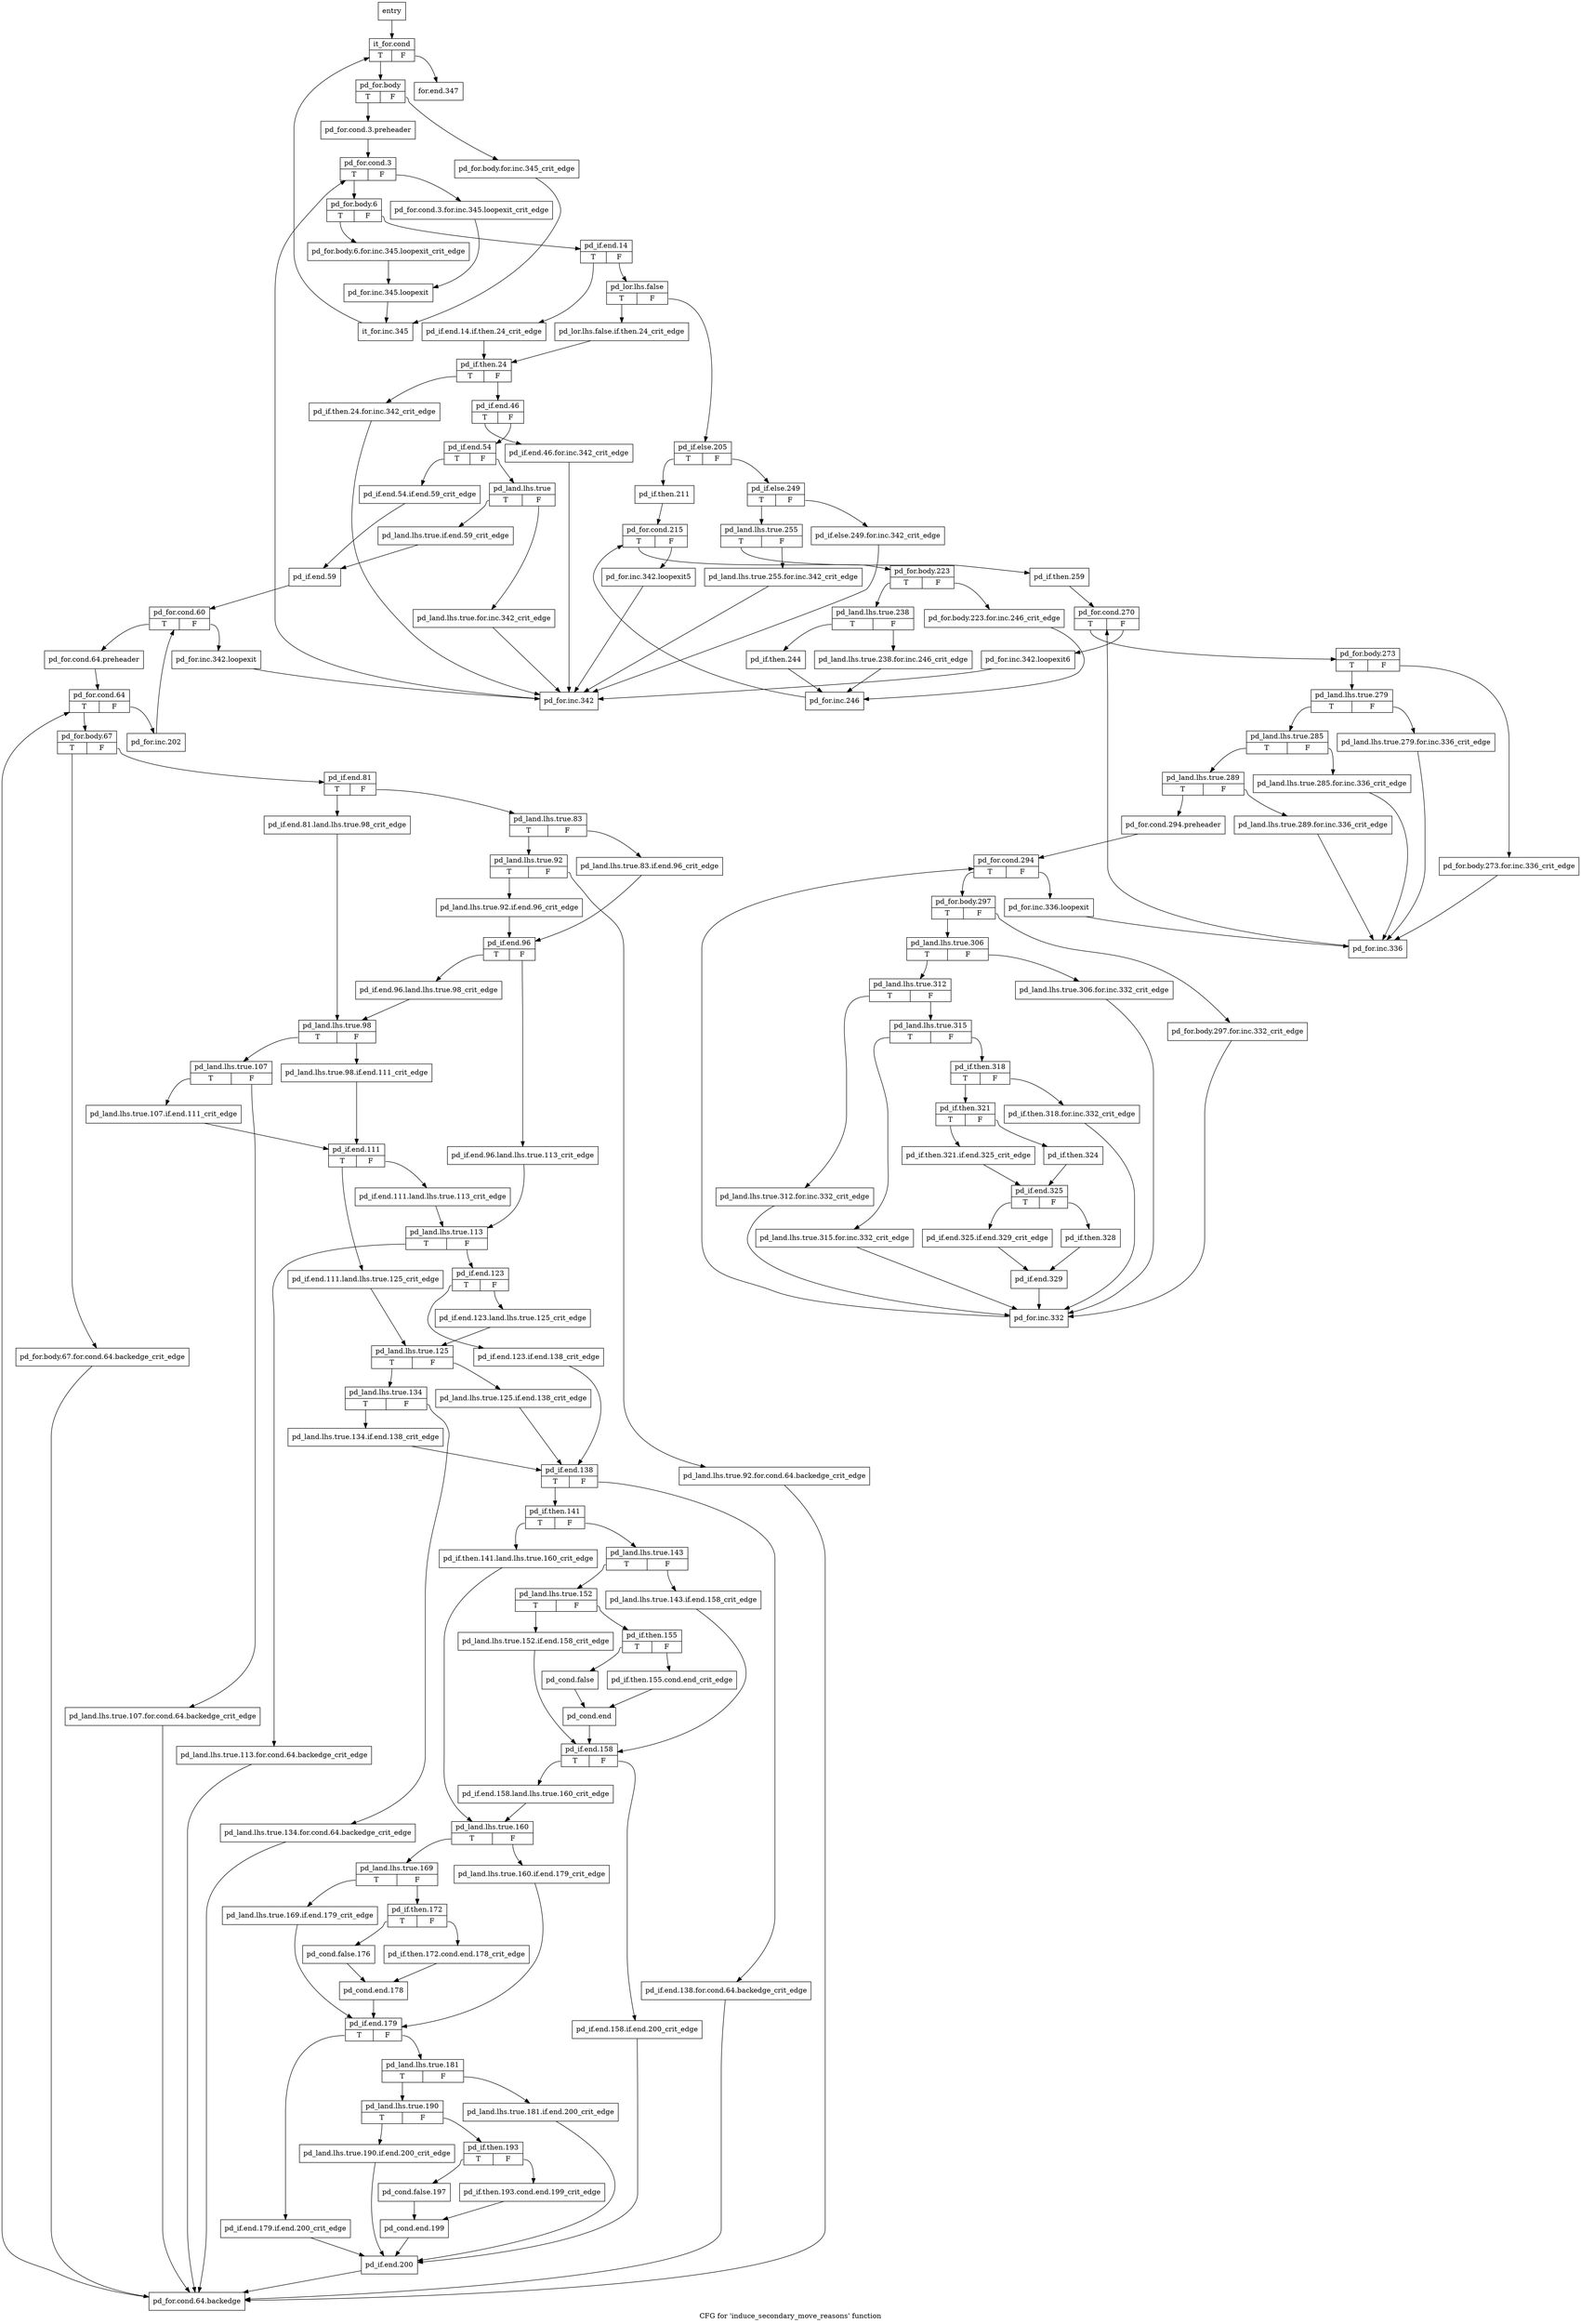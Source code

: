 digraph "CFG for 'induce_secondary_move_reasons' function" {
	label="CFG for 'induce_secondary_move_reasons' function";

	Node0x3596000 [shape=record,label="{entry}"];
	Node0x3596000 -> Node0x3596050;
	Node0x3596050 [shape=record,label="{it_for.cond|{<s0>T|<s1>F}}"];
	Node0x3596050:s0 -> Node0x35960a0;
	Node0x3596050:s1 -> Node0x35ad250;
	Node0x35960a0 [shape=record,label="{pd_for.body|{<s0>T|<s1>F}}"];
	Node0x35960a0:s0 -> Node0x3596140;
	Node0x35960a0:s1 -> Node0x35960f0;
	Node0x35960f0 [shape=record,label="{pd_for.body.for.inc.345_crit_edge}"];
	Node0x35960f0 -> Node0x35ad200;
	Node0x3596140 [shape=record,label="{pd_for.cond.3.preheader}"];
	Node0x3596140 -> Node0x3596190;
	Node0x3596190 [shape=record,label="{pd_for.cond.3|{<s0>T|<s1>F}}"];
	Node0x3596190:s0 -> Node0x3596230;
	Node0x3596190:s1 -> Node0x35961e0;
	Node0x35961e0 [shape=record,label="{pd_for.cond.3.for.inc.345.loopexit_crit_edge}"];
	Node0x35961e0 -> Node0x35ad1b0;
	Node0x3596230 [shape=record,label="{pd_for.body.6|{<s0>T|<s1>F}}"];
	Node0x3596230:s0 -> Node0x3596280;
	Node0x3596230:s1 -> Node0x35962d0;
	Node0x3596280 [shape=record,label="{pd_for.body.6.for.inc.345.loopexit_crit_edge}"];
	Node0x3596280 -> Node0x35ad1b0;
	Node0x35962d0 [shape=record,label="{pd_if.end.14|{<s0>T|<s1>F}}"];
	Node0x35962d0:s0 -> Node0x3596320;
	Node0x35962d0:s1 -> Node0x35aa910;
	Node0x3596320 [shape=record,label="{pd_if.end.14.if.then.24_crit_edge}"];
	Node0x3596320 -> Node0x35aa9b0;
	Node0x35aa910 [shape=record,label="{pd_lor.lhs.false|{<s0>T|<s1>F}}"];
	Node0x35aa910:s0 -> Node0x35aa960;
	Node0x35aa910:s1 -> Node0x35ac260;
	Node0x35aa960 [shape=record,label="{pd_lor.lhs.false.if.then.24_crit_edge}"];
	Node0x35aa960 -> Node0x35aa9b0;
	Node0x35aa9b0 [shape=record,label="{pd_if.then.24|{<s0>T|<s1>F}}"];
	Node0x35aa9b0:s0 -> Node0x35aaa00;
	Node0x35aa9b0:s1 -> Node0x35aaa50;
	Node0x35aaa00 [shape=record,label="{pd_if.then.24.for.inc.342_crit_edge}"];
	Node0x35aaa00 -> Node0x35ad160;
	Node0x35aaa50 [shape=record,label="{pd_if.end.46|{<s0>T|<s1>F}}"];
	Node0x35aaa50:s0 -> Node0x35aaaa0;
	Node0x35aaa50:s1 -> Node0x35aaaf0;
	Node0x35aaaa0 [shape=record,label="{pd_if.end.46.for.inc.342_crit_edge}"];
	Node0x35aaaa0 -> Node0x35ad160;
	Node0x35aaaf0 [shape=record,label="{pd_if.end.54|{<s0>T|<s1>F}}"];
	Node0x35aaaf0:s0 -> Node0x35aab40;
	Node0x35aaaf0:s1 -> Node0x35aab90;
	Node0x35aab40 [shape=record,label="{pd_if.end.54.if.end.59_crit_edge}"];
	Node0x35aab40 -> Node0x35aac80;
	Node0x35aab90 [shape=record,label="{pd_land.lhs.true|{<s0>T|<s1>F}}"];
	Node0x35aab90:s0 -> Node0x35aac30;
	Node0x35aab90:s1 -> Node0x35aabe0;
	Node0x35aabe0 [shape=record,label="{pd_land.lhs.true.for.inc.342_crit_edge}"];
	Node0x35aabe0 -> Node0x35ad160;
	Node0x35aac30 [shape=record,label="{pd_land.lhs.true.if.end.59_crit_edge}"];
	Node0x35aac30 -> Node0x35aac80;
	Node0x35aac80 [shape=record,label="{pd_if.end.59}"];
	Node0x35aac80 -> Node0x35aacd0;
	Node0x35aacd0 [shape=record,label="{pd_for.cond.60|{<s0>T|<s1>F}}"];
	Node0x35aacd0:s0 -> Node0x35aad20;
	Node0x35aacd0:s1 -> Node0x35ad070;
	Node0x35aad20 [shape=record,label="{pd_for.cond.64.preheader}"];
	Node0x35aad20 -> Node0x35aad70;
	Node0x35aad70 [shape=record,label="{pd_for.cond.64|{<s0>T|<s1>F}}"];
	Node0x35aad70:s0 -> Node0x35aadc0;
	Node0x35aad70:s1 -> Node0x35ac210;
	Node0x35aadc0 [shape=record,label="{pd_for.body.67|{<s0>T|<s1>F}}"];
	Node0x35aadc0:s0 -> Node0x35aae10;
	Node0x35aadc0:s1 -> Node0x35aae60;
	Node0x35aae10 [shape=record,label="{pd_for.body.67.for.cond.64.backedge_crit_edge}"];
	Node0x35aae10 -> Node0x35ab7c0;
	Node0x35aae60 [shape=record,label="{pd_if.end.81|{<s0>T|<s1>F}}"];
	Node0x35aae60:s0 -> Node0x35aaeb0;
	Node0x35aae60:s1 -> Node0x35aaf00;
	Node0x35aaeb0 [shape=record,label="{pd_if.end.81.land.lhs.true.98_crit_edge}"];
	Node0x35aaeb0 -> Node0x35ab180;
	Node0x35aaf00 [shape=record,label="{pd_land.lhs.true.83|{<s0>T|<s1>F}}"];
	Node0x35aaf00:s0 -> Node0x35aafa0;
	Node0x35aaf00:s1 -> Node0x35aaf50;
	Node0x35aaf50 [shape=record,label="{pd_land.lhs.true.83.if.end.96_crit_edge}"];
	Node0x35aaf50 -> Node0x35ab090;
	Node0x35aafa0 [shape=record,label="{pd_land.lhs.true.92|{<s0>T|<s1>F}}"];
	Node0x35aafa0:s0 -> Node0x35ab040;
	Node0x35aafa0:s1 -> Node0x35aaff0;
	Node0x35aaff0 [shape=record,label="{pd_land.lhs.true.92.for.cond.64.backedge_crit_edge}"];
	Node0x35aaff0 -> Node0x35ab7c0;
	Node0x35ab040 [shape=record,label="{pd_land.lhs.true.92.if.end.96_crit_edge}"];
	Node0x35ab040 -> Node0x35ab090;
	Node0x35ab090 [shape=record,label="{pd_if.end.96|{<s0>T|<s1>F}}"];
	Node0x35ab090:s0 -> Node0x35ab130;
	Node0x35ab090:s1 -> Node0x35ab0e0;
	Node0x35ab0e0 [shape=record,label="{pd_if.end.96.land.lhs.true.113_crit_edge}"];
	Node0x35ab0e0 -> Node0x35ab400;
	Node0x35ab130 [shape=record,label="{pd_if.end.96.land.lhs.true.98_crit_edge}"];
	Node0x35ab130 -> Node0x35ab180;
	Node0x35ab180 [shape=record,label="{pd_land.lhs.true.98|{<s0>T|<s1>F}}"];
	Node0x35ab180:s0 -> Node0x35ab220;
	Node0x35ab180:s1 -> Node0x35ab1d0;
	Node0x35ab1d0 [shape=record,label="{pd_land.lhs.true.98.if.end.111_crit_edge}"];
	Node0x35ab1d0 -> Node0x35ab310;
	Node0x35ab220 [shape=record,label="{pd_land.lhs.true.107|{<s0>T|<s1>F}}"];
	Node0x35ab220:s0 -> Node0x35ab2c0;
	Node0x35ab220:s1 -> Node0x35ab270;
	Node0x35ab270 [shape=record,label="{pd_land.lhs.true.107.for.cond.64.backedge_crit_edge}"];
	Node0x35ab270 -> Node0x35ab7c0;
	Node0x35ab2c0 [shape=record,label="{pd_land.lhs.true.107.if.end.111_crit_edge}"];
	Node0x35ab2c0 -> Node0x35ab310;
	Node0x35ab310 [shape=record,label="{pd_if.end.111|{<s0>T|<s1>F}}"];
	Node0x35ab310:s0 -> Node0x35ab3b0;
	Node0x35ab310:s1 -> Node0x35ab360;
	Node0x35ab360 [shape=record,label="{pd_if.end.111.land.lhs.true.113_crit_edge}"];
	Node0x35ab360 -> Node0x35ab400;
	Node0x35ab3b0 [shape=record,label="{pd_if.end.111.land.lhs.true.125_crit_edge}"];
	Node0x35ab3b0 -> Node0x35ab590;
	Node0x35ab400 [shape=record,label="{pd_land.lhs.true.113|{<s0>T|<s1>F}}"];
	Node0x35ab400:s0 -> Node0x35ab450;
	Node0x35ab400:s1 -> Node0x35ab4a0;
	Node0x35ab450 [shape=record,label="{pd_land.lhs.true.113.for.cond.64.backedge_crit_edge}"];
	Node0x35ab450 -> Node0x35ab7c0;
	Node0x35ab4a0 [shape=record,label="{pd_if.end.123|{<s0>T|<s1>F}}"];
	Node0x35ab4a0:s0 -> Node0x35ab540;
	Node0x35ab4a0:s1 -> Node0x35ab4f0;
	Node0x35ab4f0 [shape=record,label="{pd_if.end.123.land.lhs.true.125_crit_edge}"];
	Node0x35ab4f0 -> Node0x35ab590;
	Node0x35ab540 [shape=record,label="{pd_if.end.123.if.end.138_crit_edge}"];
	Node0x35ab540 -> Node0x35ab720;
	Node0x35ab590 [shape=record,label="{pd_land.lhs.true.125|{<s0>T|<s1>F}}"];
	Node0x35ab590:s0 -> Node0x35ab630;
	Node0x35ab590:s1 -> Node0x35ab5e0;
	Node0x35ab5e0 [shape=record,label="{pd_land.lhs.true.125.if.end.138_crit_edge}"];
	Node0x35ab5e0 -> Node0x35ab720;
	Node0x35ab630 [shape=record,label="{pd_land.lhs.true.134|{<s0>T|<s1>F}}"];
	Node0x35ab630:s0 -> Node0x35ab6d0;
	Node0x35ab630:s1 -> Node0x35ab680;
	Node0x35ab680 [shape=record,label="{pd_land.lhs.true.134.for.cond.64.backedge_crit_edge}"];
	Node0x35ab680 -> Node0x35ab7c0;
	Node0x35ab6d0 [shape=record,label="{pd_land.lhs.true.134.if.end.138_crit_edge}"];
	Node0x35ab6d0 -> Node0x35ab720;
	Node0x35ab720 [shape=record,label="{pd_if.end.138|{<s0>T|<s1>F}}"];
	Node0x35ab720:s0 -> Node0x35ab810;
	Node0x35ab720:s1 -> Node0x35ab770;
	Node0x35ab770 [shape=record,label="{pd_if.end.138.for.cond.64.backedge_crit_edge}"];
	Node0x35ab770 -> Node0x35ab7c0;
	Node0x35ab7c0 [shape=record,label="{pd_for.cond.64.backedge}"];
	Node0x35ab7c0 -> Node0x35aad70;
	Node0x35ab810 [shape=record,label="{pd_if.then.141|{<s0>T|<s1>F}}"];
	Node0x35ab810:s0 -> Node0x35ab860;
	Node0x35ab810:s1 -> Node0x35ab8b0;
	Node0x35ab860 [shape=record,label="{pd_if.then.141.land.lhs.true.160_crit_edge}"];
	Node0x35ab860 -> Node0x35abc20;
	Node0x35ab8b0 [shape=record,label="{pd_land.lhs.true.143|{<s0>T|<s1>F}}"];
	Node0x35ab8b0:s0 -> Node0x35ab950;
	Node0x35ab8b0:s1 -> Node0x35ab900;
	Node0x35ab900 [shape=record,label="{pd_land.lhs.true.143.if.end.158_crit_edge}"];
	Node0x35ab900 -> Node0x35abb30;
	Node0x35ab950 [shape=record,label="{pd_land.lhs.true.152|{<s0>T|<s1>F}}"];
	Node0x35ab950:s0 -> Node0x35ab9a0;
	Node0x35ab950:s1 -> Node0x35ab9f0;
	Node0x35ab9a0 [shape=record,label="{pd_land.lhs.true.152.if.end.158_crit_edge}"];
	Node0x35ab9a0 -> Node0x35abb30;
	Node0x35ab9f0 [shape=record,label="{pd_if.then.155|{<s0>T|<s1>F}}"];
	Node0x35ab9f0:s0 -> Node0x35aba90;
	Node0x35ab9f0:s1 -> Node0x35aba40;
	Node0x35aba40 [shape=record,label="{pd_if.then.155.cond.end_crit_edge}"];
	Node0x35aba40 -> Node0x35abae0;
	Node0x35aba90 [shape=record,label="{pd_cond.false}"];
	Node0x35aba90 -> Node0x35abae0;
	Node0x35abae0 [shape=record,label="{pd_cond.end}"];
	Node0x35abae0 -> Node0x35abb30;
	Node0x35abb30 [shape=record,label="{pd_if.end.158|{<s0>T|<s1>F}}"];
	Node0x35abb30:s0 -> Node0x35abbd0;
	Node0x35abb30:s1 -> Node0x35abb80;
	Node0x35abb80 [shape=record,label="{pd_if.end.158.if.end.200_crit_edge}"];
	Node0x35abb80 -> Node0x35ac1c0;
	Node0x35abbd0 [shape=record,label="{pd_if.end.158.land.lhs.true.160_crit_edge}"];
	Node0x35abbd0 -> Node0x35abc20;
	Node0x35abc20 [shape=record,label="{pd_land.lhs.true.160|{<s0>T|<s1>F}}"];
	Node0x35abc20:s0 -> Node0x35abcc0;
	Node0x35abc20:s1 -> Node0x35abc70;
	Node0x35abc70 [shape=record,label="{pd_land.lhs.true.160.if.end.179_crit_edge}"];
	Node0x35abc70 -> Node0x35abea0;
	Node0x35abcc0 [shape=record,label="{pd_land.lhs.true.169|{<s0>T|<s1>F}}"];
	Node0x35abcc0:s0 -> Node0x35abd10;
	Node0x35abcc0:s1 -> Node0x35abd60;
	Node0x35abd10 [shape=record,label="{pd_land.lhs.true.169.if.end.179_crit_edge}"];
	Node0x35abd10 -> Node0x35abea0;
	Node0x35abd60 [shape=record,label="{pd_if.then.172|{<s0>T|<s1>F}}"];
	Node0x35abd60:s0 -> Node0x35abe00;
	Node0x35abd60:s1 -> Node0x35abdb0;
	Node0x35abdb0 [shape=record,label="{pd_if.then.172.cond.end.178_crit_edge}"];
	Node0x35abdb0 -> Node0x35abe50;
	Node0x35abe00 [shape=record,label="{pd_cond.false.176}"];
	Node0x35abe00 -> Node0x35abe50;
	Node0x35abe50 [shape=record,label="{pd_cond.end.178}"];
	Node0x35abe50 -> Node0x35abea0;
	Node0x35abea0 [shape=record,label="{pd_if.end.179|{<s0>T|<s1>F}}"];
	Node0x35abea0:s0 -> Node0x35abef0;
	Node0x35abea0:s1 -> Node0x35abf40;
	Node0x35abef0 [shape=record,label="{pd_if.end.179.if.end.200_crit_edge}"];
	Node0x35abef0 -> Node0x35ac1c0;
	Node0x35abf40 [shape=record,label="{pd_land.lhs.true.181|{<s0>T|<s1>F}}"];
	Node0x35abf40:s0 -> Node0x35abfe0;
	Node0x35abf40:s1 -> Node0x35abf90;
	Node0x35abf90 [shape=record,label="{pd_land.lhs.true.181.if.end.200_crit_edge}"];
	Node0x35abf90 -> Node0x35ac1c0;
	Node0x35abfe0 [shape=record,label="{pd_land.lhs.true.190|{<s0>T|<s1>F}}"];
	Node0x35abfe0:s0 -> Node0x35ac030;
	Node0x35abfe0:s1 -> Node0x35ac080;
	Node0x35ac030 [shape=record,label="{pd_land.lhs.true.190.if.end.200_crit_edge}"];
	Node0x35ac030 -> Node0x35ac1c0;
	Node0x35ac080 [shape=record,label="{pd_if.then.193|{<s0>T|<s1>F}}"];
	Node0x35ac080:s0 -> Node0x35ac120;
	Node0x35ac080:s1 -> Node0x35ac0d0;
	Node0x35ac0d0 [shape=record,label="{pd_if.then.193.cond.end.199_crit_edge}"];
	Node0x35ac0d0 -> Node0x35ac170;
	Node0x35ac120 [shape=record,label="{pd_cond.false.197}"];
	Node0x35ac120 -> Node0x35ac170;
	Node0x35ac170 [shape=record,label="{pd_cond.end.199}"];
	Node0x35ac170 -> Node0x35ac1c0;
	Node0x35ac1c0 [shape=record,label="{pd_if.end.200}"];
	Node0x35ac1c0 -> Node0x35ab7c0;
	Node0x35ac210 [shape=record,label="{pd_for.inc.202}"];
	Node0x35ac210 -> Node0x35aacd0;
	Node0x35ac260 [shape=record,label="{pd_if.else.205|{<s0>T|<s1>F}}"];
	Node0x35ac260:s0 -> Node0x35ac2b0;
	Node0x35ac260:s1 -> Node0x35ac530;
	Node0x35ac2b0 [shape=record,label="{pd_if.then.211}"];
	Node0x35ac2b0 -> Node0x35ac300;
	Node0x35ac300 [shape=record,label="{pd_for.cond.215|{<s0>T|<s1>F}}"];
	Node0x35ac300:s0 -> Node0x35ac350;
	Node0x35ac300:s1 -> Node0x35ad0c0;
	Node0x35ac350 [shape=record,label="{pd_for.body.223|{<s0>T|<s1>F}}"];
	Node0x35ac350:s0 -> Node0x35ac3f0;
	Node0x35ac350:s1 -> Node0x35ac3a0;
	Node0x35ac3a0 [shape=record,label="{pd_for.body.223.for.inc.246_crit_edge}"];
	Node0x35ac3a0 -> Node0x35ac4e0;
	Node0x35ac3f0 [shape=record,label="{pd_land.lhs.true.238|{<s0>T|<s1>F}}"];
	Node0x35ac3f0:s0 -> Node0x35ac490;
	Node0x35ac3f0:s1 -> Node0x35ac440;
	Node0x35ac440 [shape=record,label="{pd_land.lhs.true.238.for.inc.246_crit_edge}"];
	Node0x35ac440 -> Node0x35ac4e0;
	Node0x35ac490 [shape=record,label="{pd_if.then.244}"];
	Node0x35ac490 -> Node0x35ac4e0;
	Node0x35ac4e0 [shape=record,label="{pd_for.inc.246}"];
	Node0x35ac4e0 -> Node0x35ac300;
	Node0x35ac530 [shape=record,label="{pd_if.else.249|{<s0>T|<s1>F}}"];
	Node0x35ac530:s0 -> Node0x35ac5d0;
	Node0x35ac530:s1 -> Node0x35ac580;
	Node0x35ac580 [shape=record,label="{pd_if.else.249.for.inc.342_crit_edge}"];
	Node0x35ac580 -> Node0x35ad160;
	Node0x35ac5d0 [shape=record,label="{pd_land.lhs.true.255|{<s0>T|<s1>F}}"];
	Node0x35ac5d0:s0 -> Node0x35ac670;
	Node0x35ac5d0:s1 -> Node0x35ac620;
	Node0x35ac620 [shape=record,label="{pd_land.lhs.true.255.for.inc.342_crit_edge}"];
	Node0x35ac620 -> Node0x35ad160;
	Node0x35ac670 [shape=record,label="{pd_if.then.259}"];
	Node0x35ac670 -> Node0x35ac6c0;
	Node0x35ac6c0 [shape=record,label="{pd_for.cond.270|{<s0>T|<s1>F}}"];
	Node0x35ac6c0:s0 -> Node0x35ac710;
	Node0x35ac6c0:s1 -> Node0x35ad110;
	Node0x35ac710 [shape=record,label="{pd_for.body.273|{<s0>T|<s1>F}}"];
	Node0x35ac710:s0 -> Node0x35ac7b0;
	Node0x35ac710:s1 -> Node0x35ac760;
	Node0x35ac760 [shape=record,label="{pd_for.body.273.for.inc.336_crit_edge}"];
	Node0x35ac760 -> Node0x35ad020;
	Node0x35ac7b0 [shape=record,label="{pd_land.lhs.true.279|{<s0>T|<s1>F}}"];
	Node0x35ac7b0:s0 -> Node0x35ac850;
	Node0x35ac7b0:s1 -> Node0x35ac800;
	Node0x35ac800 [shape=record,label="{pd_land.lhs.true.279.for.inc.336_crit_edge}"];
	Node0x35ac800 -> Node0x35ad020;
	Node0x35ac850 [shape=record,label="{pd_land.lhs.true.285|{<s0>T|<s1>F}}"];
	Node0x35ac850:s0 -> Node0x35ac8f0;
	Node0x35ac850:s1 -> Node0x35ac8a0;
	Node0x35ac8a0 [shape=record,label="{pd_land.lhs.true.285.for.inc.336_crit_edge}"];
	Node0x35ac8a0 -> Node0x35ad020;
	Node0x35ac8f0 [shape=record,label="{pd_land.lhs.true.289|{<s0>T|<s1>F}}"];
	Node0x35ac8f0:s0 -> Node0x35ac990;
	Node0x35ac8f0:s1 -> Node0x35ac940;
	Node0x35ac940 [shape=record,label="{pd_land.lhs.true.289.for.inc.336_crit_edge}"];
	Node0x35ac940 -> Node0x35ad020;
	Node0x35ac990 [shape=record,label="{pd_for.cond.294.preheader}"];
	Node0x35ac990 -> Node0x35ac9e0;
	Node0x35ac9e0 [shape=record,label="{pd_for.cond.294|{<s0>T|<s1>F}}"];
	Node0x35ac9e0:s0 -> Node0x35aca30;
	Node0x35ac9e0:s1 -> Node0x35acfd0;
	Node0x35aca30 [shape=record,label="{pd_for.body.297|{<s0>T|<s1>F}}"];
	Node0x35aca30:s0 -> Node0x35acad0;
	Node0x35aca30:s1 -> Node0x35aca80;
	Node0x35aca80 [shape=record,label="{pd_for.body.297.for.inc.332_crit_edge}"];
	Node0x35aca80 -> Node0x35acf80;
	Node0x35acad0 [shape=record,label="{pd_land.lhs.true.306|{<s0>T|<s1>F}}"];
	Node0x35acad0:s0 -> Node0x35acb70;
	Node0x35acad0:s1 -> Node0x35acb20;
	Node0x35acb20 [shape=record,label="{pd_land.lhs.true.306.for.inc.332_crit_edge}"];
	Node0x35acb20 -> Node0x35acf80;
	Node0x35acb70 [shape=record,label="{pd_land.lhs.true.312|{<s0>T|<s1>F}}"];
	Node0x35acb70:s0 -> Node0x35acbc0;
	Node0x35acb70:s1 -> Node0x35acc10;
	Node0x35acbc0 [shape=record,label="{pd_land.lhs.true.312.for.inc.332_crit_edge}"];
	Node0x35acbc0 -> Node0x35acf80;
	Node0x35acc10 [shape=record,label="{pd_land.lhs.true.315|{<s0>T|<s1>F}}"];
	Node0x35acc10:s0 -> Node0x35acc60;
	Node0x35acc10:s1 -> Node0x35accb0;
	Node0x35acc60 [shape=record,label="{pd_land.lhs.true.315.for.inc.332_crit_edge}"];
	Node0x35acc60 -> Node0x35acf80;
	Node0x35accb0 [shape=record,label="{pd_if.then.318|{<s0>T|<s1>F}}"];
	Node0x35accb0:s0 -> Node0x35acd50;
	Node0x35accb0:s1 -> Node0x35acd00;
	Node0x35acd00 [shape=record,label="{pd_if.then.318.for.inc.332_crit_edge}"];
	Node0x35acd00 -> Node0x35acf80;
	Node0x35acd50 [shape=record,label="{pd_if.then.321|{<s0>T|<s1>F}}"];
	Node0x35acd50:s0 -> Node0x35acda0;
	Node0x35acd50:s1 -> Node0x35acdf0;
	Node0x35acda0 [shape=record,label="{pd_if.then.321.if.end.325_crit_edge}"];
	Node0x35acda0 -> Node0x35ace40;
	Node0x35acdf0 [shape=record,label="{pd_if.then.324}"];
	Node0x35acdf0 -> Node0x35ace40;
	Node0x35ace40 [shape=record,label="{pd_if.end.325|{<s0>T|<s1>F}}"];
	Node0x35ace40:s0 -> Node0x35ace90;
	Node0x35ace40:s1 -> Node0x35acee0;
	Node0x35ace90 [shape=record,label="{pd_if.end.325.if.end.329_crit_edge}"];
	Node0x35ace90 -> Node0x35acf30;
	Node0x35acee0 [shape=record,label="{pd_if.then.328}"];
	Node0x35acee0 -> Node0x35acf30;
	Node0x35acf30 [shape=record,label="{pd_if.end.329}"];
	Node0x35acf30 -> Node0x35acf80;
	Node0x35acf80 [shape=record,label="{pd_for.inc.332}"];
	Node0x35acf80 -> Node0x35ac9e0;
	Node0x35acfd0 [shape=record,label="{pd_for.inc.336.loopexit}"];
	Node0x35acfd0 -> Node0x35ad020;
	Node0x35ad020 [shape=record,label="{pd_for.inc.336}"];
	Node0x35ad020 -> Node0x35ac6c0;
	Node0x35ad070 [shape=record,label="{pd_for.inc.342.loopexit}"];
	Node0x35ad070 -> Node0x35ad160;
	Node0x35ad0c0 [shape=record,label="{pd_for.inc.342.loopexit5}"];
	Node0x35ad0c0 -> Node0x35ad160;
	Node0x35ad110 [shape=record,label="{pd_for.inc.342.loopexit6}"];
	Node0x35ad110 -> Node0x35ad160;
	Node0x35ad160 [shape=record,label="{pd_for.inc.342}"];
	Node0x35ad160 -> Node0x3596190;
	Node0x35ad1b0 [shape=record,label="{pd_for.inc.345.loopexit}"];
	Node0x35ad1b0 -> Node0x35ad200;
	Node0x35ad200 [shape=record,label="{it_for.inc.345}"];
	Node0x35ad200 -> Node0x3596050;
	Node0x35ad250 [shape=record,label="{for.end.347}"];
}
